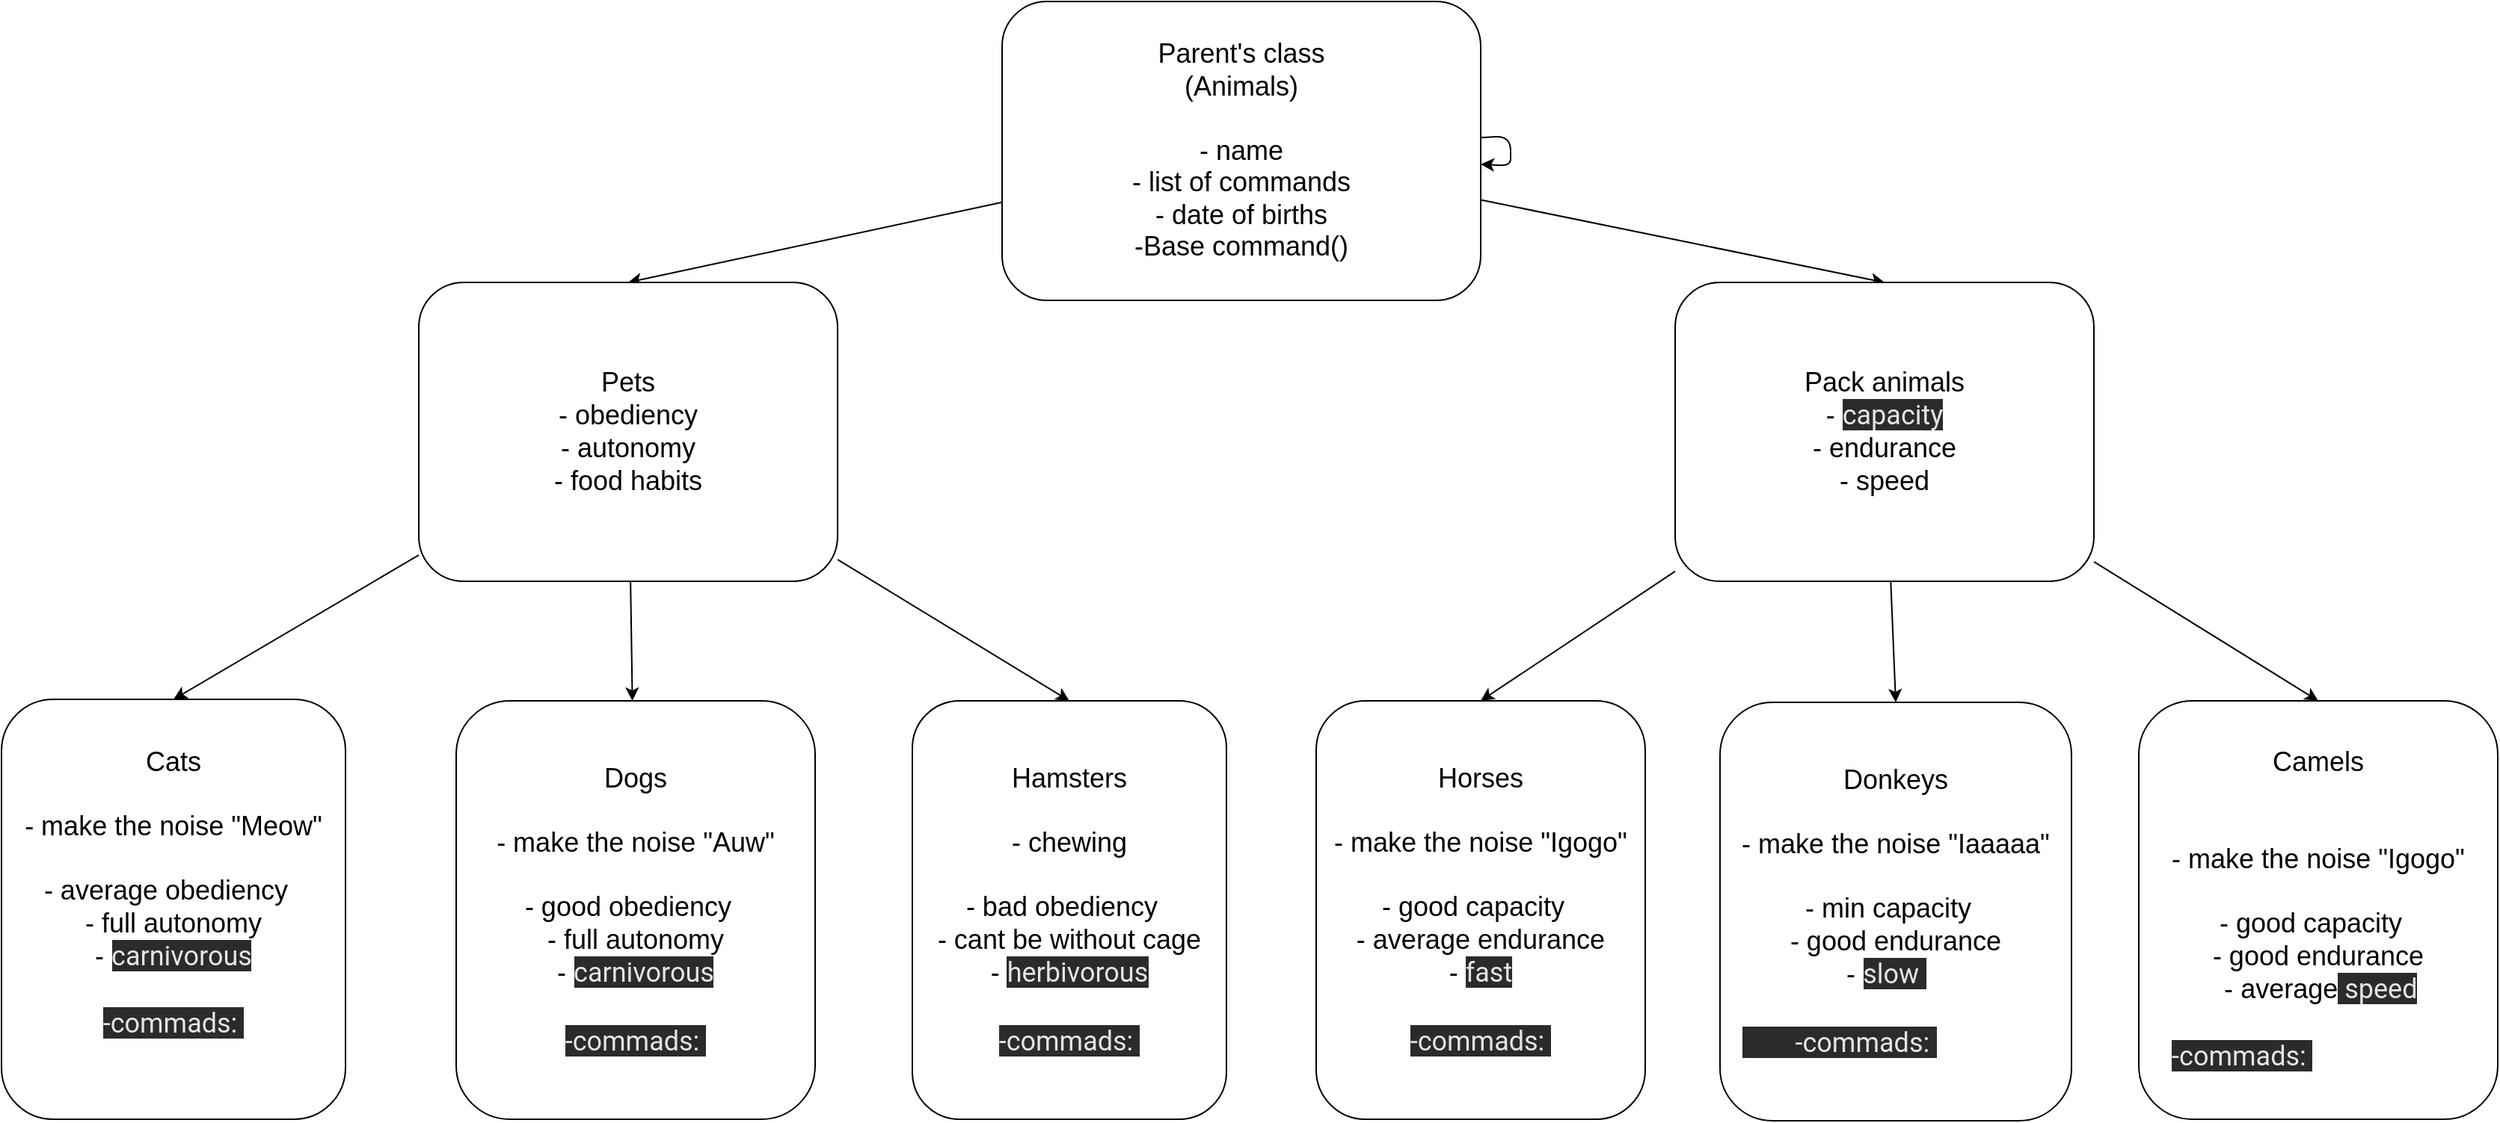 <mxfile>
    <diagram id="1ksi9Xwagdh7Gu7T2hZz" name="Page-1">
        <mxGraphModel dx="1681" dy="593" grid="1" gridSize="10" guides="1" tooltips="1" connect="1" arrows="1" fold="1" page="1" pageScale="1" pageWidth="850" pageHeight="1100" math="0" shadow="0">
            <root>
                <mxCell id="0"/>
                <mxCell id="1" parent="0"/>
                <mxCell id="11" style="edgeStyle=none;html=1;entryX=0.5;entryY=0;entryDx=0;entryDy=0;fontSize=18;" parent="1" source="2" target="3" edge="1">
                    <mxGeometry relative="1" as="geometry"/>
                </mxCell>
                <mxCell id="12" style="edgeStyle=none;html=1;entryX=0.5;entryY=0;entryDx=0;entryDy=0;fontSize=18;" parent="1" source="2" target="4" edge="1">
                    <mxGeometry relative="1" as="geometry"/>
                </mxCell>
                <mxCell id="2" value="&lt;font style=&quot;font-size: 18px;&quot;&gt;Parent's class&lt;br&gt;(Animals)&lt;br&gt;&lt;br&gt;- name&lt;br&gt;- list of commands&lt;br&gt;- date of births&lt;br&gt;-Base command()&lt;br&gt;&lt;/font&gt;" style="rounded=1;whiteSpace=wrap;html=1;" parent="1" vertex="1">
                    <mxGeometry x="670" y="110" width="320" height="200" as="geometry"/>
                </mxCell>
                <mxCell id="14" style="edgeStyle=none;html=1;entryX=0.5;entryY=0;entryDx=0;entryDy=0;fontSize=18;" parent="1" source="3" target="7" edge="1">
                    <mxGeometry relative="1" as="geometry"/>
                </mxCell>
                <mxCell id="15" style="edgeStyle=none;html=1;fontSize=18;" parent="1" source="3" target="6" edge="1">
                    <mxGeometry relative="1" as="geometry"/>
                </mxCell>
                <mxCell id="16" style="edgeStyle=none;html=1;entryX=0.5;entryY=0;entryDx=0;entryDy=0;fontSize=18;" parent="1" source="3" target="5" edge="1">
                    <mxGeometry relative="1" as="geometry"/>
                </mxCell>
                <mxCell id="3" value="Pets&lt;br&gt;-&amp;nbsp;obediency&lt;span style=&quot;color: rgb(229, 229, 229); font-family: Roboto, Helvetica, Arial, sans-serif; text-align: left; background-color: rgb(43, 43, 46);&quot;&gt;&lt;br&gt;&lt;/span&gt;- autonomy&lt;br&gt;-&amp;nbsp;food habits&lt;br&gt;" style="rounded=1;whiteSpace=wrap;html=1;fontSize=18;" parent="1" vertex="1">
                    <mxGeometry x="280" y="298" width="280" height="200" as="geometry"/>
                </mxCell>
                <mxCell id="17" style="edgeStyle=none;html=1;entryX=0.5;entryY=0;entryDx=0;entryDy=0;fontSize=18;" parent="1" source="4" target="8" edge="1">
                    <mxGeometry relative="1" as="geometry"/>
                </mxCell>
                <mxCell id="18" style="edgeStyle=none;html=1;entryX=0.5;entryY=0;entryDx=0;entryDy=0;fontSize=18;" parent="1" source="4" target="10" edge="1">
                    <mxGeometry relative="1" as="geometry"/>
                </mxCell>
                <mxCell id="19" style="edgeStyle=none;html=1;entryX=0.5;entryY=0;entryDx=0;entryDy=0;fontSize=18;" parent="1" source="4" target="9" edge="1">
                    <mxGeometry relative="1" as="geometry"/>
                </mxCell>
                <mxCell id="4" value="Pack animals&lt;br&gt;-&amp;nbsp;&lt;span style=&quot;color: rgb(229, 229, 229); font-family: Roboto, Helvetica, Arial, sans-serif; text-align: left; background-color: rgb(43, 43, 46);&quot;&gt;capacity&lt;br&gt;&lt;/span&gt;- endurance&lt;br&gt;- speed" style="rounded=1;whiteSpace=wrap;html=1;fontSize=18;" parent="1" vertex="1">
                    <mxGeometry x="1120" y="298" width="280" height="200" as="geometry"/>
                </mxCell>
                <mxCell id="5" value="Cats&lt;br&gt;&lt;br&gt;- make the noise &quot;Meow&quot;&lt;br&gt;&lt;br&gt;- average obediency&amp;nbsp;&amp;nbsp;&lt;br&gt;- full autonomy&lt;br&gt;-&amp;nbsp;&lt;span style=&quot;color: rgb(229, 229, 229); font-family: Roboto, Helvetica, Arial, sans-serif; text-align: left; background-color: rgb(43, 43, 46);&quot;&gt;carnivorous&lt;br&gt;&lt;br&gt;-commads:&amp;nbsp;&lt;br&gt;&lt;br&gt;&lt;/span&gt;" style="rounded=1;whiteSpace=wrap;html=1;fontSize=18;" parent="1" vertex="1">
                    <mxGeometry x="1" y="577" width="230" height="281" as="geometry"/>
                </mxCell>
                <mxCell id="6" value="Dogs&lt;br&gt;&lt;br&gt;- make the noise &quot;Auw&quot;&lt;br&gt;&lt;br&gt;- good obediency&amp;nbsp;&amp;nbsp;&lt;br&gt;- full autonomy&lt;br&gt;-&amp;nbsp;&lt;span style=&quot;color: rgb(229, 229, 229); font-family: Roboto, Helvetica, Arial, sans-serif; text-align: left; background-color: rgb(43, 43, 46);&quot;&gt;carnivorous&lt;br&gt;&lt;br&gt;&lt;/span&gt;&lt;span style=&quot;color: rgb(229, 229, 229); font-family: Roboto, Helvetica, Arial, sans-serif; text-align: left; background-color: rgb(43, 43, 46);&quot;&gt;-commads:&amp;nbsp;&lt;/span&gt;" style="rounded=1;whiteSpace=wrap;html=1;fontSize=18;" parent="1" vertex="1">
                    <mxGeometry x="305" y="578" width="240" height="280" as="geometry"/>
                </mxCell>
                <mxCell id="7" value="Hamsters&lt;br&gt;&lt;br&gt;- chewing&lt;br&gt;&lt;br&gt;- bad obediency&amp;nbsp;&amp;nbsp;&lt;br&gt;- cant be without cage&lt;br&gt;-&amp;nbsp;&lt;span style=&quot;color: rgb(229, 229, 229); font-family: Roboto, Helvetica, Arial, sans-serif; text-align: left; background-color: rgb(43, 43, 46);&quot;&gt;herbivorous&lt;br&gt;&lt;br&gt;&lt;/span&gt;&lt;span style=&quot;color: rgb(229, 229, 229); font-family: Roboto, Helvetica, Arial, sans-serif; text-align: left; background-color: rgb(43, 43, 46);&quot;&gt;-commads:&amp;nbsp;&lt;/span&gt;" style="rounded=1;whiteSpace=wrap;html=1;fontSize=18;" parent="1" vertex="1">
                    <mxGeometry x="610" y="578" width="210" height="280" as="geometry"/>
                </mxCell>
                <mxCell id="8" value="Horses&lt;br&gt;&lt;br&gt;- make the noise &quot;Igogo&quot;&lt;br&gt;&lt;br&gt;- good capacity&amp;nbsp;&amp;nbsp;&lt;br&gt;- average&amp;nbsp;endurance&lt;br&gt;-&amp;nbsp;&lt;span style=&quot;color: rgb(229, 229, 229); font-family: Roboto, Helvetica, Arial, sans-serif; text-align: left; background-color: rgb(43, 43, 46);&quot;&gt;fast&lt;br&gt;&lt;br&gt;&lt;/span&gt;&lt;span style=&quot;color: rgb(229, 229, 229); font-family: Roboto, Helvetica, Arial, sans-serif; text-align: left; background-color: rgb(43, 43, 46);&quot;&gt;-commads:&amp;nbsp;&lt;/span&gt;" style="rounded=1;whiteSpace=wrap;html=1;fontSize=18;" parent="1" vertex="1">
                    <mxGeometry x="880" y="578" width="220" height="280" as="geometry"/>
                </mxCell>
                <mxCell id="9" value="Camels&lt;br&gt;&lt;br&gt;&lt;br&gt;- make the noise &quot;Igogo&quot;&lt;br&gt;&lt;br&gt;- good capacity&amp;nbsp;&amp;nbsp;&lt;br&gt;- good endurance&lt;br&gt;&lt;div style=&quot;text-align: left;&quot;&gt;&lt;span style=&quot;background-color: initial;&quot;&gt;&amp;nbsp; &amp;nbsp; &amp;nbsp; &amp;nbsp;-&amp;nbsp;&lt;/span&gt;&lt;span style=&quot;text-align: center;&quot;&gt;average&lt;/span&gt;&lt;font face=&quot;Roboto, Helvetica, Arial, sans-serif&quot; color=&quot;#e5e5e5&quot;&gt;&lt;span style=&quot;background-color: rgb(43, 43, 46);&quot;&gt;&amp;nbsp;speed&lt;/span&gt;&lt;/font&gt;&lt;/div&gt;&lt;div style=&quot;text-align: left;&quot;&gt;&lt;font face=&quot;Roboto, Helvetica, Arial, sans-serif&quot; color=&quot;#e5e5e5&quot;&gt;&lt;span style=&quot;background-color: rgb(43, 43, 46);&quot;&gt;&lt;br&gt;&lt;/span&gt;&lt;/font&gt;&lt;/div&gt;&lt;div style=&quot;text-align: left;&quot;&gt;&lt;span style=&quot;color: rgb(229, 229, 229); font-family: Roboto, Helvetica, Arial, sans-serif; background-color: rgb(43, 43, 46);&quot;&gt;&lt;span style=&quot;&quot;&gt;&#9;&lt;/span&gt;-commads:&amp;nbsp;&lt;/span&gt;&lt;br style=&quot;color: rgb(229, 229, 229); font-family: Roboto, Helvetica, Arial, sans-serif;&quot;&gt;&lt;/div&gt;" style="rounded=1;whiteSpace=wrap;html=1;fontSize=18;" parent="1" vertex="1">
                    <mxGeometry x="1430" y="578" width="240" height="280" as="geometry"/>
                </mxCell>
                <mxCell id="10" value="Donkeys&lt;br&gt;&lt;br&gt;- make the noise &quot;Iaaaaa&quot;&lt;br&gt;&lt;br&gt;- min capacity&amp;nbsp;&amp;nbsp;&lt;br&gt;- good endurance&lt;br&gt;&lt;div style=&quot;text-align: left;&quot;&gt;&lt;span style=&quot;background-color: initial;&quot;&gt;&amp;nbsp; &amp;nbsp; &amp;nbsp; &amp;nbsp; &amp;nbsp; &amp;nbsp; &amp;nbsp; - &lt;/span&gt;&lt;font face=&quot;Roboto, Helvetica, Arial, sans-serif&quot; color=&quot;#e5e5e5&quot;&gt;&lt;span style=&quot;background-color: rgb(43, 43, 46);&quot;&gt;slow&amp;nbsp;&lt;/span&gt;&lt;/font&gt;&lt;/div&gt;&lt;div style=&quot;text-align: left;&quot;&gt;&lt;font face=&quot;Roboto, Helvetica, Arial, sans-serif&quot; color=&quot;#e5e5e5&quot;&gt;&lt;span style=&quot;background-color: rgb(43, 43, 46);&quot;&gt;&lt;br&gt;&lt;/span&gt;&lt;/font&gt;&lt;/div&gt;&lt;div style=&quot;text-align: left;&quot;&gt;&lt;span style=&quot;color: rgb(229, 229, 229); font-family: Roboto, Helvetica, Arial, sans-serif; background-color: rgb(43, 43, 46);&quot;&gt;&lt;span style=&quot;white-space: pre;&quot;&gt;&#9;&lt;/span&gt;-commads:&amp;nbsp;&lt;/span&gt;&lt;br style=&quot;color: rgb(229, 229, 229); font-family: Roboto, Helvetica, Arial, sans-serif;&quot;&gt;&lt;/div&gt;" style="rounded=1;whiteSpace=wrap;html=1;fontSize=18;" parent="1" vertex="1">
                    <mxGeometry x="1150" y="579" width="235" height="280" as="geometry"/>
                </mxCell>
                <mxCell id="13" style="edgeStyle=none;html=1;fontSize=18;" parent="1" source="2" target="2" edge="1">
                    <mxGeometry relative="1" as="geometry"/>
                </mxCell>
            </root>
        </mxGraphModel>
    </diagram>
</mxfile>